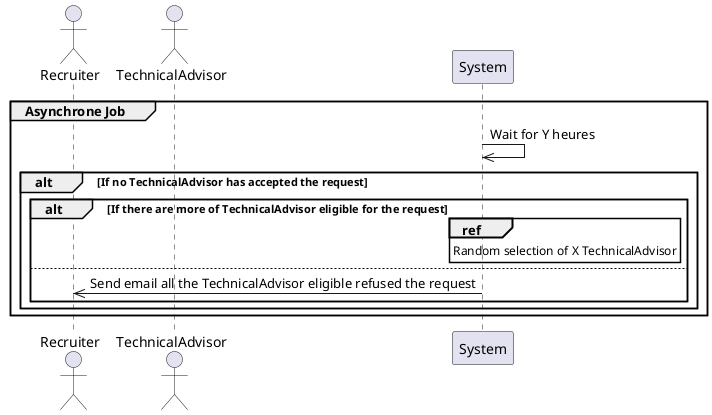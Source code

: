 @startuml
actor Recruiter
actor TechnicalAdvisor
participant System

group Asynchrone Job
    System ->> System: Wait for Y heures
    alt If no TechnicalAdvisor has accepted the request
        alt If there are more of TechnicalAdvisor eligible for the request
            ref over System
                Random selection of X TechnicalAdvisor
            end ref
        else
            System ->> Recruiter: Send email all the TechnicalAdvisor eligible refused the request
        end
    end
end
@enduml